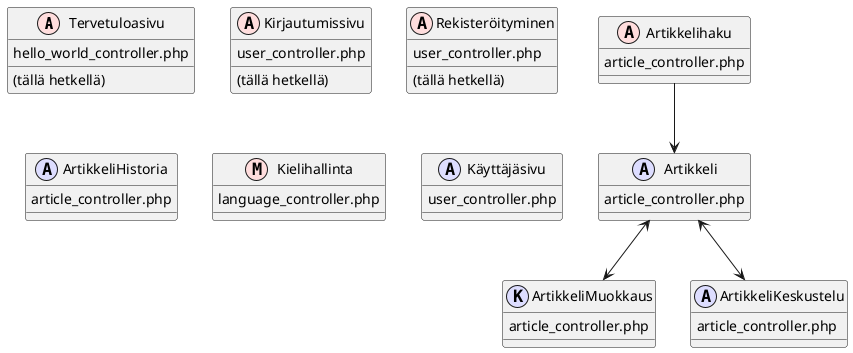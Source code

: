 @startuml



class Tervetuloasivu << (A,#FFDDDD) >> {
    hello_world_controller.php
    (tällä hetkellä)
}

class Kirjautumissivu << (A,#FFDDDD) >> {
    user_controller.php
    (tällä hetkellä)
}

class Rekisteröityminen << (A,#FFDDDD) >> {
    user_controller.php
    (tällä hetkellä)
}

class Artikkelihaku << (A,#FFDDDD)  >> {
    article_controller.php
}
Artikkelihaku --> Artikkeli
class Artikkeli << (A,#DDDDFF) >> {
    article_controller.php
}
class ArtikkeliMuokkaus  << (K,#DDDDFF) >>  {
    article_controller.php
}
class ArtikkeliKeskustelu  << (A,#DDDDFF) >>  {
    article_controller.php
}
class ArtikkeliHistoria  << (A,#DDDDFF) >>  {
    article_controller.php
}
Artikkeli <--> ArtikkeliMuokkaus
Artikkeli <--> ArtikkeliKeskustelu

class Kielihallinta  << (M,#FFDDDD) >> {
    language_controller.php
}

class Käyttäjäsivu << (A,#DDDDFF) >> {
    user_controller.php
}


@enduml
